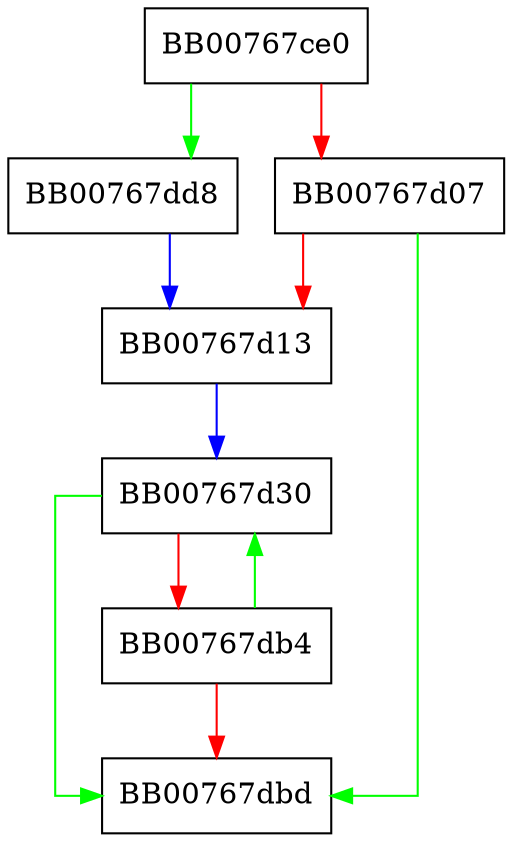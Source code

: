 digraph aria_128_cfb1_cipher {
  node [shape="box"];
  graph [splines=ortho];
  BB00767ce0 -> BB00767dd8 [color="green"];
  BB00767ce0 -> BB00767d07 [color="red"];
  BB00767d07 -> BB00767dbd [color="green"];
  BB00767d07 -> BB00767d13 [color="red"];
  BB00767d13 -> BB00767d30 [color="blue"];
  BB00767d30 -> BB00767dbd [color="green"];
  BB00767d30 -> BB00767db4 [color="red"];
  BB00767db4 -> BB00767d30 [color="green"];
  BB00767db4 -> BB00767dbd [color="red"];
  BB00767dd8 -> BB00767d13 [color="blue"];
}